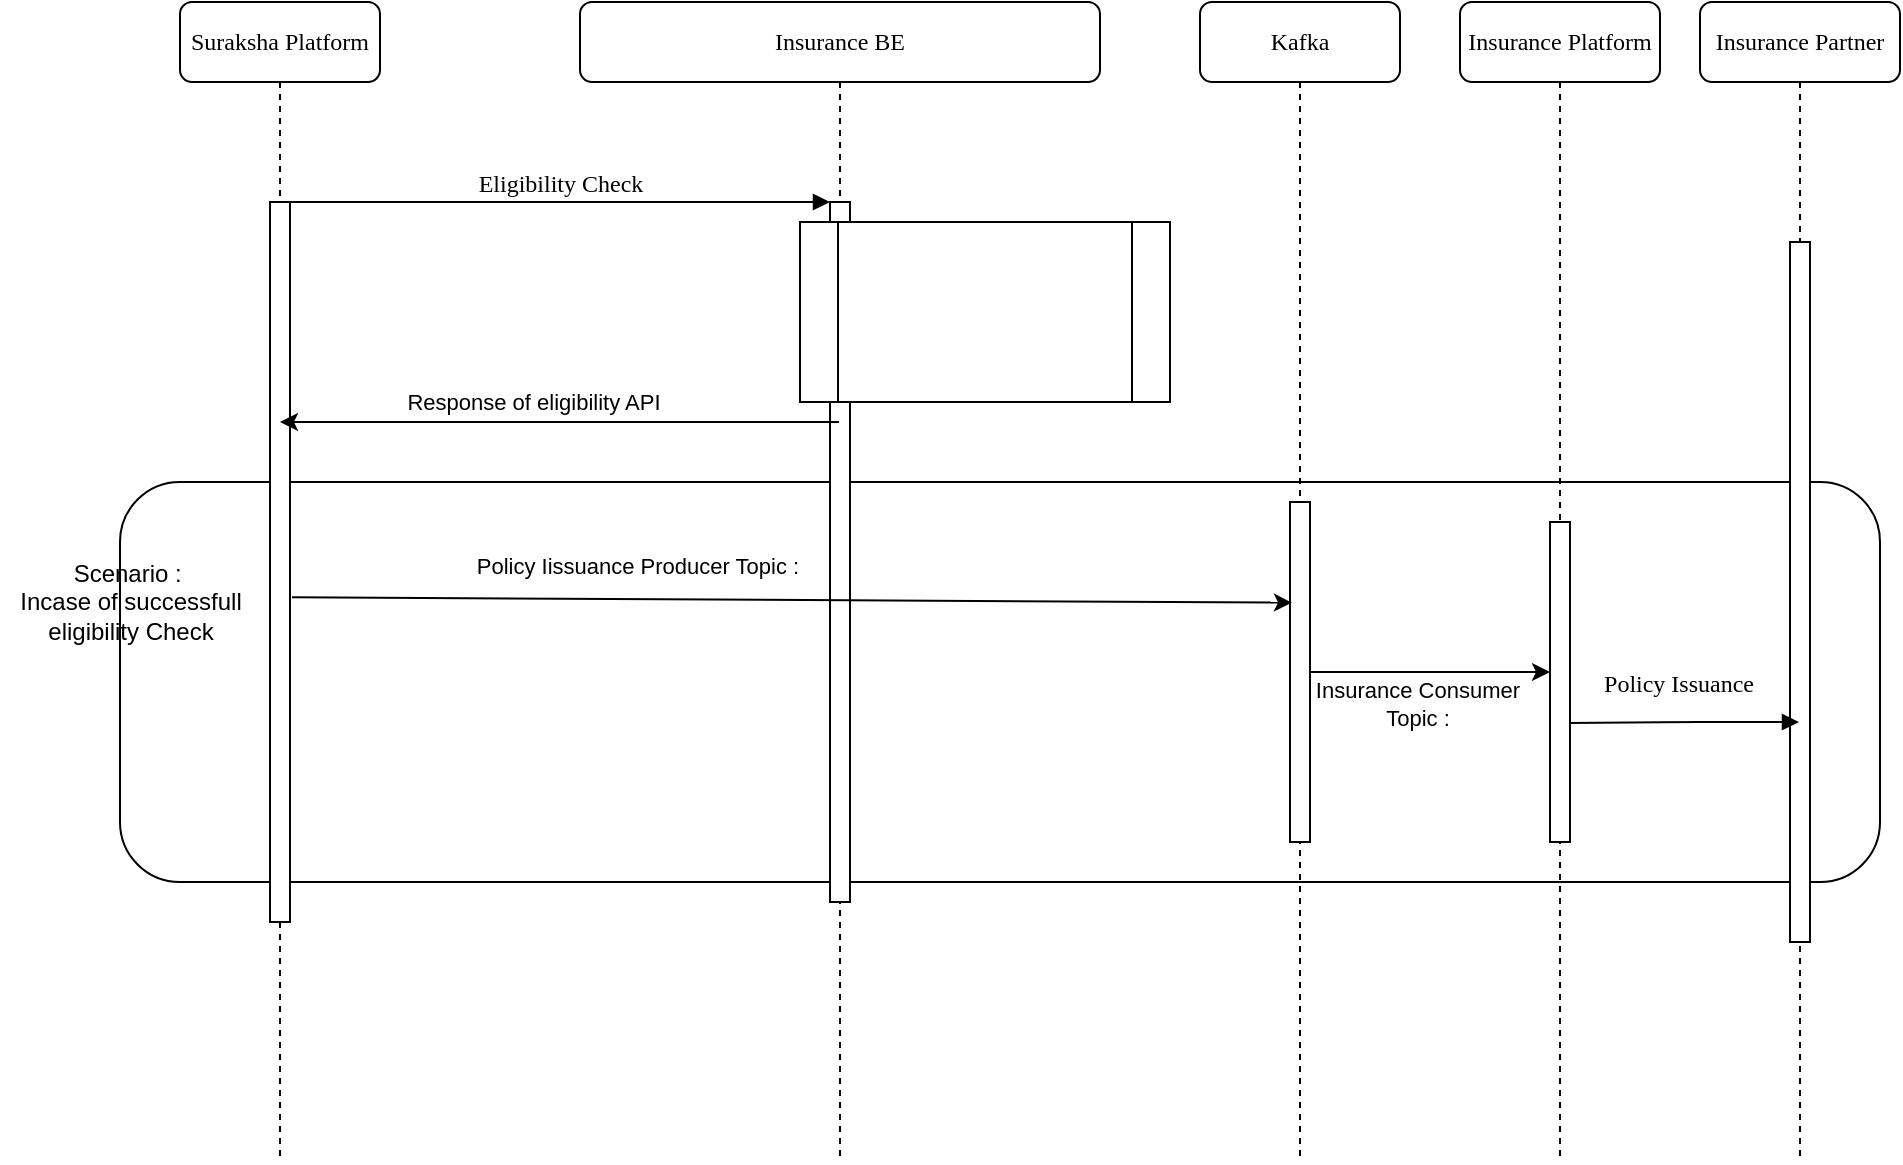 <mxfile version="20.8.20" type="github">
  <diagram name="Page-1" id="13e1069c-82ec-6db2-03f1-153e76fe0fe0">
    <mxGraphModel dx="954" dy="648" grid="1" gridSize="10" guides="1" tooltips="1" connect="1" arrows="1" fold="1" page="1" pageScale="1" pageWidth="1100" pageHeight="850" background="none" math="0" shadow="0">
      <root>
        <mxCell id="0" />
        <mxCell id="1" parent="0" />
        <mxCell id="RP4racBo4VcpyrWZwj4r-14" value="" style="rounded=1;whiteSpace=wrap;html=1;" vertex="1" parent="1">
          <mxGeometry x="70" y="320" width="880" height="200" as="geometry" />
        </mxCell>
        <mxCell id="7baba1c4bc27f4b0-2" value="Insurance BE" style="shape=umlLifeline;perimeter=lifelinePerimeter;whiteSpace=wrap;html=1;container=1;collapsible=0;recursiveResize=0;outlineConnect=0;rounded=1;shadow=0;comic=0;labelBackgroundColor=none;strokeWidth=1;fontFamily=Verdana;fontSize=12;align=center;" parent="1" vertex="1">
          <mxGeometry x="300" y="80" width="260" height="580" as="geometry" />
        </mxCell>
        <mxCell id="7baba1c4bc27f4b0-10" value="" style="html=1;points=[];perimeter=orthogonalPerimeter;rounded=0;shadow=0;comic=0;labelBackgroundColor=none;strokeWidth=1;fontFamily=Verdana;fontSize=12;align=center;" parent="7baba1c4bc27f4b0-2" vertex="1">
          <mxGeometry x="125" y="100" width="10" height="350" as="geometry" />
        </mxCell>
        <mxCell id="RP4racBo4VcpyrWZwj4r-11" value="" style="shape=process;whiteSpace=wrap;html=1;backgroundOutline=1;" vertex="1" parent="7baba1c4bc27f4b0-2">
          <mxGeometry x="110" y="110" width="185" height="90" as="geometry" />
        </mxCell>
        <mxCell id="7baba1c4bc27f4b0-3" value="Kafka" style="shape=umlLifeline;perimeter=lifelinePerimeter;whiteSpace=wrap;html=1;container=1;collapsible=0;recursiveResize=0;outlineConnect=0;rounded=1;shadow=0;comic=0;labelBackgroundColor=none;strokeWidth=1;fontFamily=Verdana;fontSize=12;align=center;" parent="1" vertex="1">
          <mxGeometry x="610" y="80" width="100" height="580" as="geometry" />
        </mxCell>
        <mxCell id="7baba1c4bc27f4b0-13" value="" style="html=1;points=[];perimeter=orthogonalPerimeter;rounded=0;shadow=0;comic=0;labelBackgroundColor=none;strokeWidth=1;fontFamily=Verdana;fontSize=12;align=center;" parent="7baba1c4bc27f4b0-3" vertex="1">
          <mxGeometry x="45" y="250" width="10" height="170" as="geometry" />
        </mxCell>
        <mxCell id="7baba1c4bc27f4b0-4" value="Insurance Partner" style="shape=umlLifeline;perimeter=lifelinePerimeter;whiteSpace=wrap;html=1;container=1;collapsible=0;recursiveResize=0;outlineConnect=0;rounded=1;shadow=0;comic=0;labelBackgroundColor=none;strokeWidth=1;fontFamily=Verdana;fontSize=12;align=center;" parent="1" vertex="1">
          <mxGeometry x="860" y="80" width="100" height="580" as="geometry" />
        </mxCell>
        <mxCell id="7baba1c4bc27f4b0-16" value="" style="html=1;points=[];perimeter=orthogonalPerimeter;rounded=0;shadow=0;comic=0;labelBackgroundColor=none;strokeWidth=1;fontFamily=Verdana;fontSize=12;align=center;" parent="7baba1c4bc27f4b0-4" vertex="1">
          <mxGeometry x="45" y="120" width="10" height="350" as="geometry" />
        </mxCell>
        <mxCell id="7baba1c4bc27f4b0-8" value="Suraksha Platform" style="shape=umlLifeline;perimeter=lifelinePerimeter;whiteSpace=wrap;html=1;container=1;collapsible=0;recursiveResize=0;outlineConnect=0;rounded=1;shadow=0;comic=0;labelBackgroundColor=none;strokeWidth=1;fontFamily=Verdana;fontSize=12;align=center;" parent="1" vertex="1">
          <mxGeometry x="100" y="80" width="100" height="580" as="geometry" />
        </mxCell>
        <mxCell id="7baba1c4bc27f4b0-9" value="" style="html=1;points=[];perimeter=orthogonalPerimeter;rounded=0;shadow=0;comic=0;labelBackgroundColor=none;strokeWidth=1;fontFamily=Verdana;fontSize=12;align=center;" parent="7baba1c4bc27f4b0-8" vertex="1">
          <mxGeometry x="45" y="100" width="10" height="360" as="geometry" />
        </mxCell>
        <mxCell id="7baba1c4bc27f4b0-23" value="Policy Issuance" style="html=1;verticalAlign=bottom;endArrow=block;labelBackgroundColor=none;fontFamily=Verdana;fontSize=12;exitX=0.9;exitY=0.628;exitDx=0;exitDy=0;exitPerimeter=0;" parent="1" source="RP4racBo4VcpyrWZwj4r-21" target="7baba1c4bc27f4b0-4" edge="1">
          <mxGeometry x="-0.039" y="10" relative="1" as="geometry">
            <mxPoint x="510" y="420" as="sourcePoint" />
            <mxPoint x="580" y="459" as="targetPoint" />
            <Array as="points">
              <mxPoint x="850" y="440" />
            </Array>
            <mxPoint as="offset" />
          </mxGeometry>
        </mxCell>
        <mxCell id="7baba1c4bc27f4b0-11" value="Eligibility Check" style="html=1;verticalAlign=bottom;endArrow=block;entryX=0;entryY=0;labelBackgroundColor=none;fontFamily=Verdana;fontSize=12;edgeStyle=elbowEdgeStyle;elbow=vertical;" parent="1" source="7baba1c4bc27f4b0-9" target="7baba1c4bc27f4b0-10" edge="1">
          <mxGeometry relative="1" as="geometry">
            <mxPoint x="220" y="190" as="sourcePoint" />
            <mxPoint as="offset" />
          </mxGeometry>
        </mxCell>
        <mxCell id="RP4racBo4VcpyrWZwj4r-1" value="" style="endArrow=classic;html=1;rounded=0;" edge="1" parent="1" source="7baba1c4bc27f4b0-2" target="7baba1c4bc27f4b0-8">
          <mxGeometry width="50" height="50" relative="1" as="geometry">
            <mxPoint x="420" y="330" as="sourcePoint" />
            <mxPoint x="470" y="280" as="targetPoint" />
            <Array as="points">
              <mxPoint x="330" y="290" />
              <mxPoint x="210" y="290" />
            </Array>
          </mxGeometry>
        </mxCell>
        <mxCell id="RP4racBo4VcpyrWZwj4r-2" value="Response of eligibility API&amp;nbsp;" style="edgeLabel;html=1;align=center;verticalAlign=middle;resizable=0;points=[];" vertex="1" connectable="0" parent="RP4racBo4VcpyrWZwj4r-1">
          <mxGeometry x="0.321" y="3" relative="1" as="geometry">
            <mxPoint x="33" y="-13" as="offset" />
          </mxGeometry>
        </mxCell>
        <mxCell id="RP4racBo4VcpyrWZwj4r-15" value="Scenario :&amp;nbsp;&lt;br&gt;Incase of successfull &lt;br&gt;eligibility Check" style="text;html=1;align=center;verticalAlign=middle;resizable=0;points=[];autosize=1;strokeColor=none;fillColor=none;" vertex="1" parent="1">
          <mxGeometry x="10" y="350" width="130" height="60" as="geometry" />
        </mxCell>
        <mxCell id="RP4racBo4VcpyrWZwj4r-16" value="" style="endArrow=classic;html=1;rounded=0;exitX=1.1;exitY=0.549;exitDx=0;exitDy=0;exitPerimeter=0;entryX=0.1;entryY=0.296;entryDx=0;entryDy=0;entryPerimeter=0;" edge="1" parent="1" source="7baba1c4bc27f4b0-9" target="7baba1c4bc27f4b0-13">
          <mxGeometry width="50" height="50" relative="1" as="geometry">
            <mxPoint x="420" y="340" as="sourcePoint" />
            <mxPoint x="470" y="290" as="targetPoint" />
          </mxGeometry>
        </mxCell>
        <mxCell id="RP4racBo4VcpyrWZwj4r-17" value="Policy Iissuance Producer Topic :&amp;nbsp;" style="edgeLabel;html=1;align=center;verticalAlign=middle;resizable=0;points=[];" vertex="1" connectable="0" parent="RP4racBo4VcpyrWZwj4r-16">
          <mxGeometry x="-0.3" y="4" relative="1" as="geometry">
            <mxPoint x="-1" y="-13" as="offset" />
          </mxGeometry>
        </mxCell>
        <mxCell id="RP4racBo4VcpyrWZwj4r-18" value="" style="endArrow=classic;html=1;rounded=0;" edge="1" parent="1" source="7baba1c4bc27f4b0-13" target="RP4racBo4VcpyrWZwj4r-21">
          <mxGeometry width="50" height="50" relative="1" as="geometry">
            <mxPoint x="670" y="400" as="sourcePoint" />
            <mxPoint x="480" y="400" as="targetPoint" />
          </mxGeometry>
        </mxCell>
        <mxCell id="RP4racBo4VcpyrWZwj4r-19" value="Insurance Consumer&amp;nbsp;&lt;br&gt;Topic :&amp;nbsp;" style="edgeLabel;html=1;align=center;verticalAlign=middle;resizable=0;points=[];" vertex="1" connectable="0" parent="RP4racBo4VcpyrWZwj4r-18">
          <mxGeometry x="0.1" y="-2" relative="1" as="geometry">
            <mxPoint x="-11" y="14" as="offset" />
          </mxGeometry>
        </mxCell>
        <mxCell id="RP4racBo4VcpyrWZwj4r-20" value="Insurance Platform" style="shape=umlLifeline;perimeter=lifelinePerimeter;whiteSpace=wrap;html=1;container=1;collapsible=0;recursiveResize=0;outlineConnect=0;rounded=1;shadow=0;comic=0;labelBackgroundColor=none;strokeWidth=1;fontFamily=Verdana;fontSize=12;align=center;" vertex="1" parent="1">
          <mxGeometry x="740" y="80" width="100" height="580" as="geometry" />
        </mxCell>
        <mxCell id="RP4racBo4VcpyrWZwj4r-21" value="" style="html=1;points=[];perimeter=orthogonalPerimeter;rounded=0;shadow=0;comic=0;labelBackgroundColor=none;strokeWidth=1;fontFamily=Verdana;fontSize=12;align=center;" vertex="1" parent="RP4racBo4VcpyrWZwj4r-20">
          <mxGeometry x="45" y="260" width="10" height="160" as="geometry" />
        </mxCell>
      </root>
    </mxGraphModel>
  </diagram>
</mxfile>

